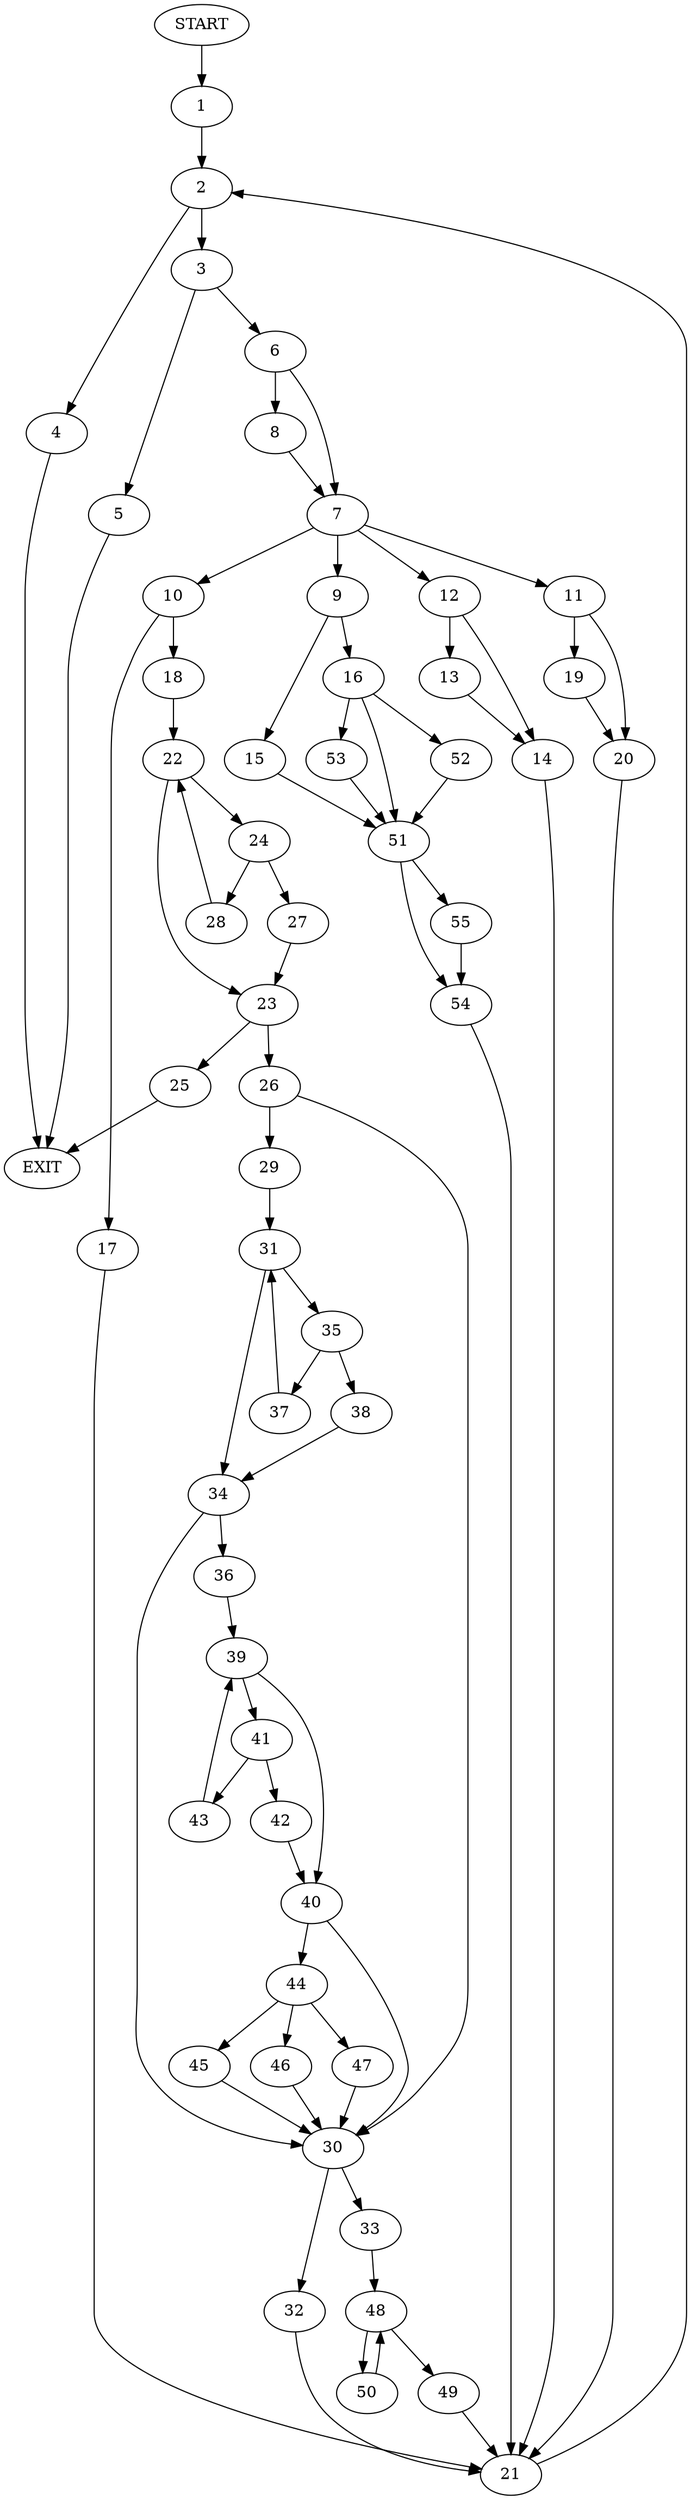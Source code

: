 digraph {
0 [label="START"]
56 [label="EXIT"]
0 -> 1
1 -> 2
2 -> 3
2 -> 4
3 -> 5
3 -> 6
4 -> 56
5 -> 56
6 -> 7
6 -> 8
7 -> 9
7 -> 10
7 -> 11
7 -> 12
8 -> 7
12 -> 13
12 -> 14
9 -> 15
9 -> 16
10 -> 17
10 -> 18
11 -> 19
11 -> 20
14 -> 21
13 -> 14
21 -> 2
20 -> 21
19 -> 20
18 -> 22
17 -> 21
22 -> 23
22 -> 24
23 -> 25
23 -> 26
24 -> 27
24 -> 28
27 -> 23
28 -> 22
26 -> 29
26 -> 30
25 -> 56
29 -> 31
30 -> 32
30 -> 33
31 -> 34
31 -> 35
34 -> 36
34 -> 30
35 -> 37
35 -> 38
38 -> 34
37 -> 31
36 -> 39
39 -> 40
39 -> 41
41 -> 42
41 -> 43
40 -> 44
40 -> 30
43 -> 39
42 -> 40
44 -> 45
44 -> 46
44 -> 47
46 -> 30
45 -> 30
47 -> 30
32 -> 21
33 -> 48
48 -> 49
48 -> 50
50 -> 48
49 -> 21
15 -> 51
16 -> 51
16 -> 52
16 -> 53
51 -> 54
51 -> 55
53 -> 51
52 -> 51
55 -> 54
54 -> 21
}
